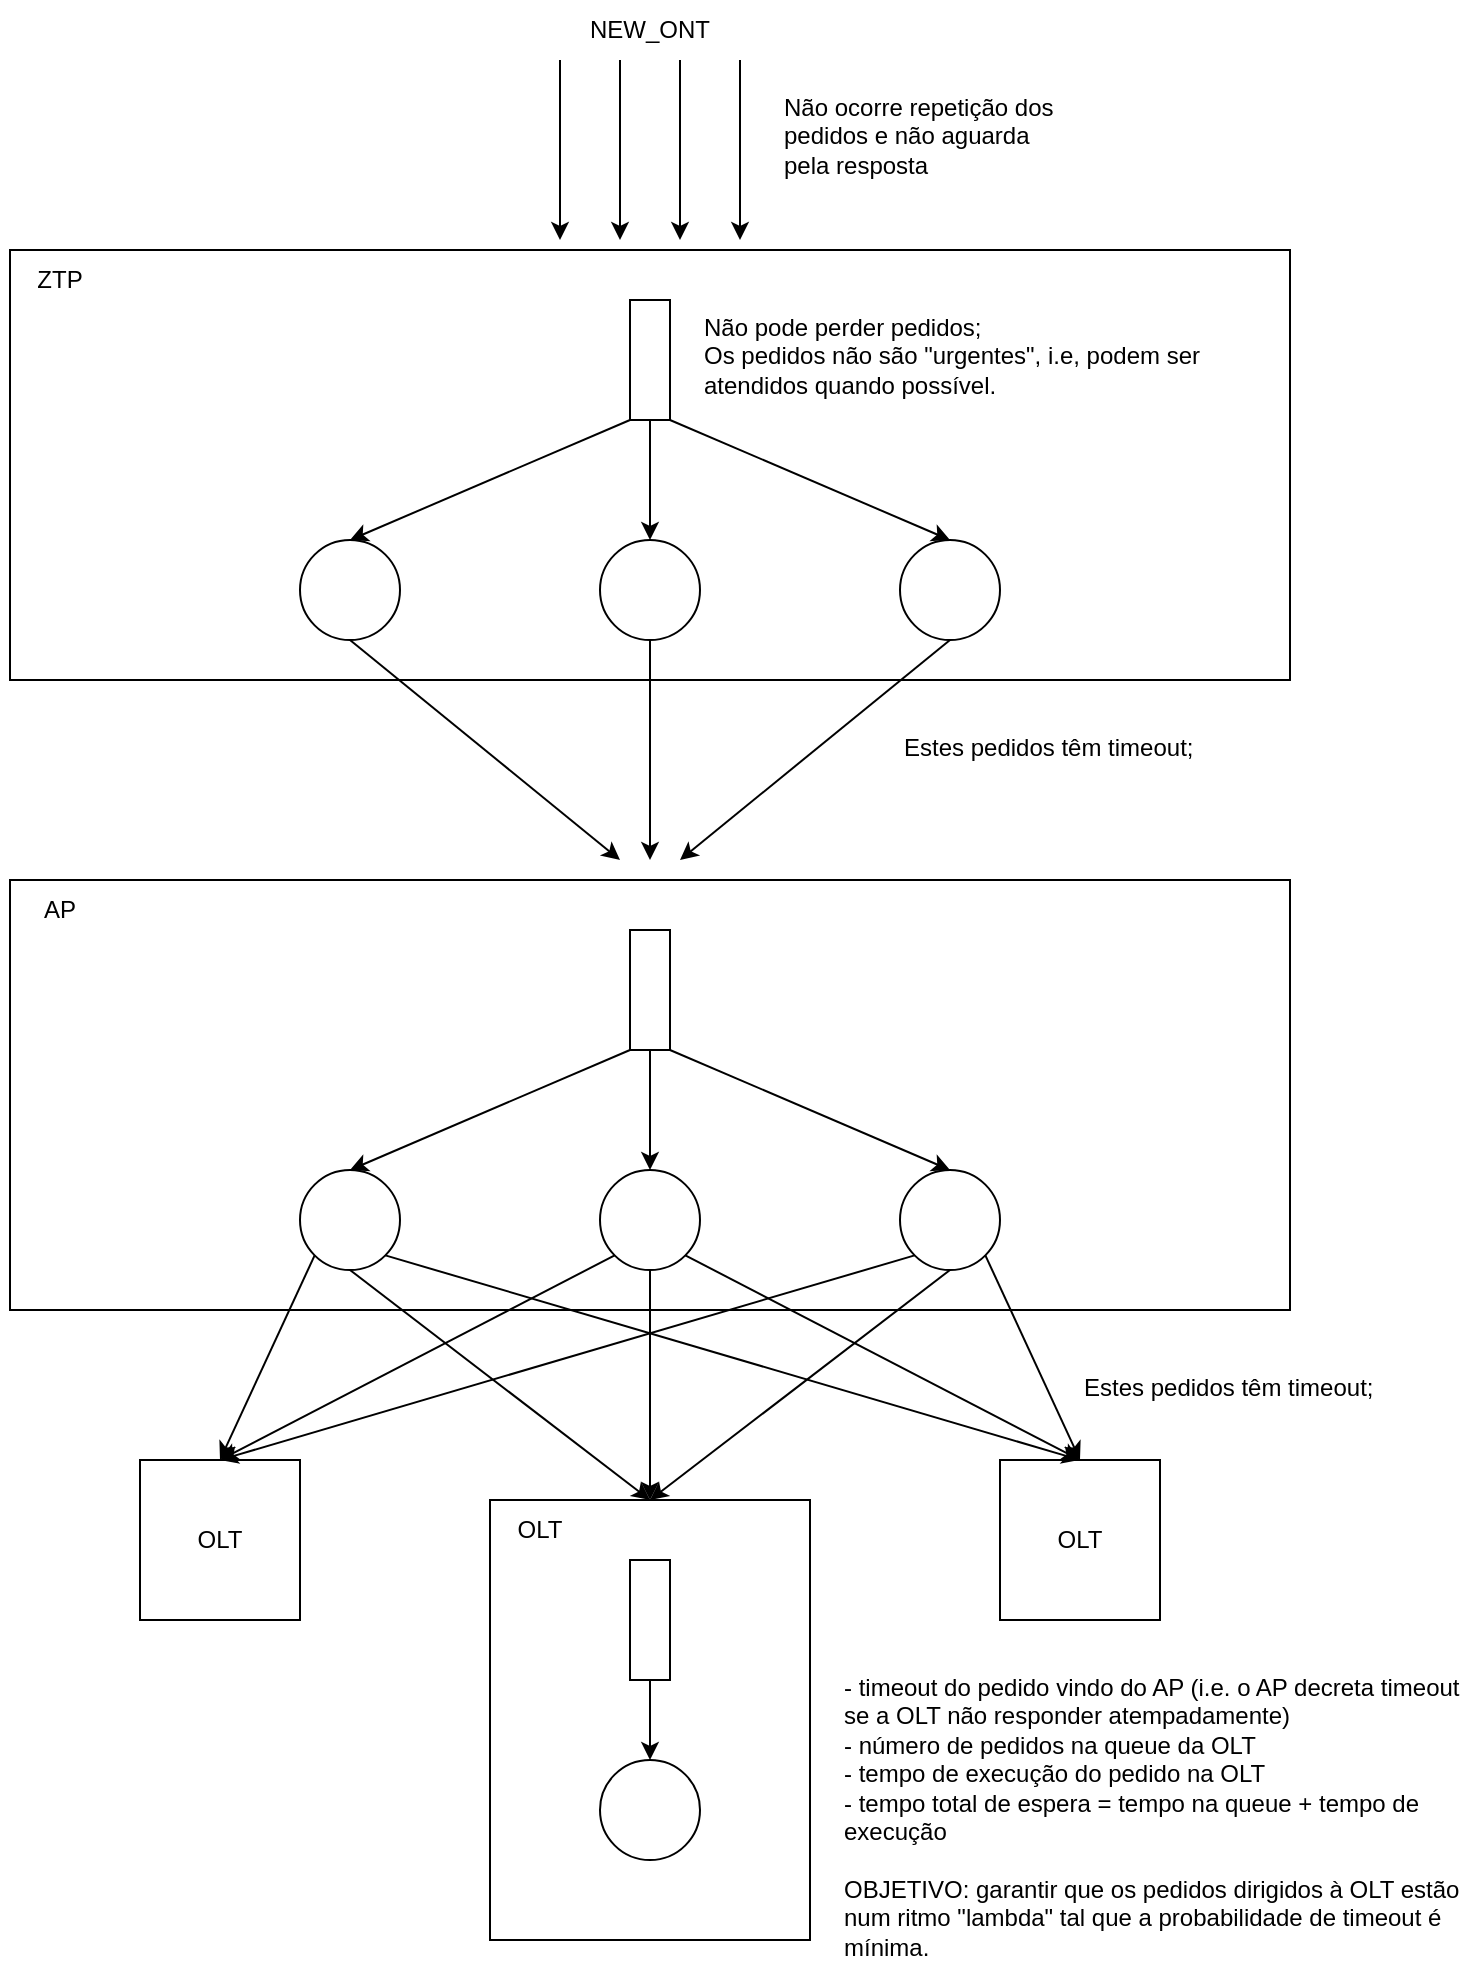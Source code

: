 <mxfile version="17.0.0" type="device"><diagram id="Z1yVknaBpmxNEHo5Dqj8" name="Page-1"><mxGraphModel dx="1351" dy="760" grid="1" gridSize="10" guides="1" tooltips="1" connect="1" arrows="1" fold="1" page="1" pageScale="1" pageWidth="850" pageHeight="1100" math="0" shadow="0"><root><mxCell id="0"/><mxCell id="1" parent="0"/><mxCell id="xl4Pxc_iC-U8vB-iXCPX-49" value="" style="rounded=0;whiteSpace=wrap;html=1;" vertex="1" parent="1"><mxGeometry x="105" y="460" width="640" height="215" as="geometry"/></mxCell><mxCell id="xl4Pxc_iC-U8vB-iXCPX-1" value="" style="rounded=0;whiteSpace=wrap;html=1;" vertex="1" parent="1"><mxGeometry x="105" y="145" width="640" height="215" as="geometry"/></mxCell><mxCell id="xl4Pxc_iC-U8vB-iXCPX-2" value="" style="endArrow=classic;html=1;rounded=0;" edge="1" parent="1"><mxGeometry width="50" height="50" relative="1" as="geometry"><mxPoint x="380" y="50" as="sourcePoint"/><mxPoint x="380" y="140" as="targetPoint"/></mxGeometry></mxCell><mxCell id="xl4Pxc_iC-U8vB-iXCPX-4" value="" style="endArrow=classic;html=1;rounded=0;" edge="1" parent="1"><mxGeometry width="50" height="50" relative="1" as="geometry"><mxPoint x="440" y="50" as="sourcePoint"/><mxPoint x="440" y="140" as="targetPoint"/></mxGeometry></mxCell><mxCell id="xl4Pxc_iC-U8vB-iXCPX-5" value="" style="endArrow=classic;html=1;rounded=0;" edge="1" parent="1"><mxGeometry width="50" height="50" relative="1" as="geometry"><mxPoint x="410" y="50" as="sourcePoint"/><mxPoint x="410" y="140" as="targetPoint"/></mxGeometry></mxCell><mxCell id="xl4Pxc_iC-U8vB-iXCPX-6" value="" style="endArrow=classic;html=1;rounded=0;" edge="1" parent="1"><mxGeometry width="50" height="50" relative="1" as="geometry"><mxPoint x="470" y="50" as="sourcePoint"/><mxPoint x="470" y="140" as="targetPoint"/></mxGeometry></mxCell><mxCell id="xl4Pxc_iC-U8vB-iXCPX-7" value="NEW_ONT" style="text;html=1;strokeColor=none;fillColor=none;align=center;verticalAlign=middle;whiteSpace=wrap;rounded=0;" vertex="1" parent="1"><mxGeometry x="395" y="20" width="60" height="30" as="geometry"/></mxCell><mxCell id="xl4Pxc_iC-U8vB-iXCPX-8" value="" style="rounded=0;whiteSpace=wrap;html=1;rotation=90;" vertex="1" parent="1"><mxGeometry x="395" y="190" width="60" height="20" as="geometry"/></mxCell><mxCell id="xl4Pxc_iC-U8vB-iXCPX-9" value="" style="ellipse;whiteSpace=wrap;html=1;aspect=fixed;" vertex="1" parent="1"><mxGeometry x="400" y="290" width="50" height="50" as="geometry"/></mxCell><mxCell id="xl4Pxc_iC-U8vB-iXCPX-10" value="" style="ellipse;whiteSpace=wrap;html=1;aspect=fixed;" vertex="1" parent="1"><mxGeometry x="550" y="290" width="50" height="50" as="geometry"/></mxCell><mxCell id="xl4Pxc_iC-U8vB-iXCPX-11" value="" style="ellipse;whiteSpace=wrap;html=1;aspect=fixed;" vertex="1" parent="1"><mxGeometry x="250" y="290" width="50" height="50" as="geometry"/></mxCell><mxCell id="xl4Pxc_iC-U8vB-iXCPX-12" value="" style="endArrow=classic;html=1;rounded=0;entryX=0.5;entryY=0;entryDx=0;entryDy=0;exitX=1;exitY=1;exitDx=0;exitDy=0;" edge="1" parent="1" source="xl4Pxc_iC-U8vB-iXCPX-8" target="xl4Pxc_iC-U8vB-iXCPX-11"><mxGeometry width="50" height="50" relative="1" as="geometry"><mxPoint x="390" y="240" as="sourcePoint"/><mxPoint x="440" y="190" as="targetPoint"/></mxGeometry></mxCell><mxCell id="xl4Pxc_iC-U8vB-iXCPX-13" value="" style="endArrow=classic;html=1;rounded=0;exitX=1;exitY=0.5;exitDx=0;exitDy=0;entryX=0.5;entryY=0;entryDx=0;entryDy=0;" edge="1" parent="1" source="xl4Pxc_iC-U8vB-iXCPX-8" target="xl4Pxc_iC-U8vB-iXCPX-9"><mxGeometry width="50" height="50" relative="1" as="geometry"><mxPoint x="390" y="240" as="sourcePoint"/><mxPoint x="440" y="190" as="targetPoint"/></mxGeometry></mxCell><mxCell id="xl4Pxc_iC-U8vB-iXCPX-14" value="" style="endArrow=classic;html=1;rounded=0;exitX=1;exitY=0;exitDx=0;exitDy=0;entryX=0.5;entryY=0;entryDx=0;entryDy=0;" edge="1" parent="1" source="xl4Pxc_iC-U8vB-iXCPX-8" target="xl4Pxc_iC-U8vB-iXCPX-10"><mxGeometry width="50" height="50" relative="1" as="geometry"><mxPoint x="450" y="240" as="sourcePoint"/><mxPoint x="500" y="190" as="targetPoint"/></mxGeometry></mxCell><mxCell id="xl4Pxc_iC-U8vB-iXCPX-17" value="" style="rounded=0;whiteSpace=wrap;html=1;rotation=90;" vertex="1" parent="1"><mxGeometry x="395" y="505" width="60" height="20" as="geometry"/></mxCell><mxCell id="xl4Pxc_iC-U8vB-iXCPX-18" value="" style="ellipse;whiteSpace=wrap;html=1;aspect=fixed;" vertex="1" parent="1"><mxGeometry x="400" y="605" width="50" height="50" as="geometry"/></mxCell><mxCell id="xl4Pxc_iC-U8vB-iXCPX-19" value="" style="ellipse;whiteSpace=wrap;html=1;aspect=fixed;" vertex="1" parent="1"><mxGeometry x="550" y="605" width="50" height="50" as="geometry"/></mxCell><mxCell id="xl4Pxc_iC-U8vB-iXCPX-20" value="" style="ellipse;whiteSpace=wrap;html=1;aspect=fixed;" vertex="1" parent="1"><mxGeometry x="250" y="605" width="50" height="50" as="geometry"/></mxCell><mxCell id="xl4Pxc_iC-U8vB-iXCPX-21" value="" style="endArrow=classic;html=1;rounded=0;entryX=0.5;entryY=0;entryDx=0;entryDy=0;exitX=1;exitY=1;exitDx=0;exitDy=0;" edge="1" parent="1" source="xl4Pxc_iC-U8vB-iXCPX-17" target="xl4Pxc_iC-U8vB-iXCPX-20"><mxGeometry width="50" height="50" relative="1" as="geometry"><mxPoint x="390" y="555" as="sourcePoint"/><mxPoint x="440" y="505" as="targetPoint"/></mxGeometry></mxCell><mxCell id="xl4Pxc_iC-U8vB-iXCPX-22" value="" style="endArrow=classic;html=1;rounded=0;exitX=1;exitY=0.5;exitDx=0;exitDy=0;entryX=0.5;entryY=0;entryDx=0;entryDy=0;" edge="1" parent="1" source="xl4Pxc_iC-U8vB-iXCPX-17" target="xl4Pxc_iC-U8vB-iXCPX-18"><mxGeometry width="50" height="50" relative="1" as="geometry"><mxPoint x="390" y="555" as="sourcePoint"/><mxPoint x="440" y="505" as="targetPoint"/></mxGeometry></mxCell><mxCell id="xl4Pxc_iC-U8vB-iXCPX-23" value="" style="endArrow=classic;html=1;rounded=0;exitX=1;exitY=0;exitDx=0;exitDy=0;entryX=0.5;entryY=0;entryDx=0;entryDy=0;" edge="1" parent="1" source="xl4Pxc_iC-U8vB-iXCPX-17" target="xl4Pxc_iC-U8vB-iXCPX-19"><mxGeometry width="50" height="50" relative="1" as="geometry"><mxPoint x="450" y="555" as="sourcePoint"/><mxPoint x="500" y="505" as="targetPoint"/></mxGeometry></mxCell><mxCell id="xl4Pxc_iC-U8vB-iXCPX-24" value="" style="endArrow=classic;html=1;rounded=0;exitX=0.5;exitY=1;exitDx=0;exitDy=0;" edge="1" parent="1" source="xl4Pxc_iC-U8vB-iXCPX-11"><mxGeometry width="50" height="50" relative="1" as="geometry"><mxPoint x="430" y="480" as="sourcePoint"/><mxPoint x="410" y="450" as="targetPoint"/></mxGeometry></mxCell><mxCell id="xl4Pxc_iC-U8vB-iXCPX-25" value="" style="endArrow=classic;html=1;rounded=0;exitX=0.5;exitY=1;exitDx=0;exitDy=0;" edge="1" parent="1" source="xl4Pxc_iC-U8vB-iXCPX-9"><mxGeometry width="50" height="50" relative="1" as="geometry"><mxPoint x="430" y="480" as="sourcePoint"/><mxPoint x="425" y="450" as="targetPoint"/></mxGeometry></mxCell><mxCell id="xl4Pxc_iC-U8vB-iXCPX-26" value="" style="endArrow=classic;html=1;rounded=0;exitX=0.5;exitY=1;exitDx=0;exitDy=0;" edge="1" parent="1" source="xl4Pxc_iC-U8vB-iXCPX-10"><mxGeometry width="50" height="50" relative="1" as="geometry"><mxPoint x="430" y="480" as="sourcePoint"/><mxPoint x="440" y="450" as="targetPoint"/></mxGeometry></mxCell><mxCell id="xl4Pxc_iC-U8vB-iXCPX-27" value="OLT" style="whiteSpace=wrap;html=1;aspect=fixed;" vertex="1" parent="1"><mxGeometry x="170" y="750" width="80" height="80" as="geometry"/></mxCell><mxCell id="xl4Pxc_iC-U8vB-iXCPX-28" value="OLT" style="whiteSpace=wrap;html=1;aspect=fixed;" vertex="1" parent="1"><mxGeometry x="600" y="750" width="80" height="80" as="geometry"/></mxCell><mxCell id="xl4Pxc_iC-U8vB-iXCPX-29" value="" style="rounded=0;whiteSpace=wrap;html=1;" vertex="1" parent="1"><mxGeometry x="345" y="770" width="160" height="220" as="geometry"/></mxCell><mxCell id="xl4Pxc_iC-U8vB-iXCPX-30" value="" style="rounded=0;whiteSpace=wrap;html=1;rotation=90;" vertex="1" parent="1"><mxGeometry x="395" y="820" width="60" height="20" as="geometry"/></mxCell><mxCell id="xl4Pxc_iC-U8vB-iXCPX-31" value="" style="ellipse;whiteSpace=wrap;html=1;aspect=fixed;" vertex="1" parent="1"><mxGeometry x="400" y="900" width="50" height="50" as="geometry"/></mxCell><mxCell id="xl4Pxc_iC-U8vB-iXCPX-32" value="" style="endArrow=classic;html=1;rounded=0;exitX=1;exitY=0.5;exitDx=0;exitDy=0;entryX=0.5;entryY=0;entryDx=0;entryDy=0;" edge="1" parent="1" source="xl4Pxc_iC-U8vB-iXCPX-30" target="xl4Pxc_iC-U8vB-iXCPX-31"><mxGeometry width="50" height="50" relative="1" as="geometry"><mxPoint x="430" y="910" as="sourcePoint"/><mxPoint x="480" y="860" as="targetPoint"/></mxGeometry></mxCell><mxCell id="xl4Pxc_iC-U8vB-iXCPX-33" value="" style="endArrow=classic;html=1;rounded=0;exitX=0;exitY=1;exitDx=0;exitDy=0;entryX=0.5;entryY=0;entryDx=0;entryDy=0;" edge="1" parent="1" source="xl4Pxc_iC-U8vB-iXCPX-20" target="xl4Pxc_iC-U8vB-iXCPX-27"><mxGeometry width="50" height="50" relative="1" as="geometry"><mxPoint x="430" y="790" as="sourcePoint"/><mxPoint x="480" y="740" as="targetPoint"/></mxGeometry></mxCell><mxCell id="xl4Pxc_iC-U8vB-iXCPX-36" value="" style="endArrow=classic;html=1;rounded=0;exitX=0.5;exitY=1;exitDx=0;exitDy=0;entryX=0.5;entryY=0;entryDx=0;entryDy=0;" edge="1" parent="1" source="xl4Pxc_iC-U8vB-iXCPX-20" target="xl4Pxc_iC-U8vB-iXCPX-29"><mxGeometry width="50" height="50" relative="1" as="geometry"><mxPoint x="430" y="790" as="sourcePoint"/><mxPoint x="480" y="740" as="targetPoint"/></mxGeometry></mxCell><mxCell id="xl4Pxc_iC-U8vB-iXCPX-37" value="" style="endArrow=classic;html=1;rounded=0;exitX=1;exitY=1;exitDx=0;exitDy=0;entryX=0.5;entryY=0;entryDx=0;entryDy=0;" edge="1" parent="1" source="xl4Pxc_iC-U8vB-iXCPX-20" target="xl4Pxc_iC-U8vB-iXCPX-28"><mxGeometry width="50" height="50" relative="1" as="geometry"><mxPoint x="430" y="790" as="sourcePoint"/><mxPoint x="480" y="740" as="targetPoint"/></mxGeometry></mxCell><mxCell id="xl4Pxc_iC-U8vB-iXCPX-38" value="" style="endArrow=classic;html=1;rounded=0;exitX=0;exitY=1;exitDx=0;exitDy=0;entryX=0.5;entryY=0;entryDx=0;entryDy=0;" edge="1" parent="1" source="xl4Pxc_iC-U8vB-iXCPX-18" target="xl4Pxc_iC-U8vB-iXCPX-27"><mxGeometry width="50" height="50" relative="1" as="geometry"><mxPoint x="430" y="790" as="sourcePoint"/><mxPoint x="480" y="740" as="targetPoint"/></mxGeometry></mxCell><mxCell id="xl4Pxc_iC-U8vB-iXCPX-39" value="" style="endArrow=classic;html=1;rounded=0;exitX=0.5;exitY=1;exitDx=0;exitDy=0;entryX=0.5;entryY=0;entryDx=0;entryDy=0;" edge="1" parent="1" source="xl4Pxc_iC-U8vB-iXCPX-18" target="xl4Pxc_iC-U8vB-iXCPX-29"><mxGeometry width="50" height="50" relative="1" as="geometry"><mxPoint x="430" y="790" as="sourcePoint"/><mxPoint x="480" y="740" as="targetPoint"/></mxGeometry></mxCell><mxCell id="xl4Pxc_iC-U8vB-iXCPX-40" value="" style="endArrow=classic;html=1;rounded=0;exitX=1;exitY=1;exitDx=0;exitDy=0;entryX=0.5;entryY=0;entryDx=0;entryDy=0;" edge="1" parent="1" source="xl4Pxc_iC-U8vB-iXCPX-18" target="xl4Pxc_iC-U8vB-iXCPX-28"><mxGeometry width="50" height="50" relative="1" as="geometry"><mxPoint x="430" y="790" as="sourcePoint"/><mxPoint x="480" y="740" as="targetPoint"/></mxGeometry></mxCell><mxCell id="xl4Pxc_iC-U8vB-iXCPX-41" value="" style="endArrow=classic;html=1;rounded=0;exitX=0;exitY=1;exitDx=0;exitDy=0;entryX=0.5;entryY=0;entryDx=0;entryDy=0;" edge="1" parent="1" source="xl4Pxc_iC-U8vB-iXCPX-19" target="xl4Pxc_iC-U8vB-iXCPX-27"><mxGeometry width="50" height="50" relative="1" as="geometry"><mxPoint x="430" y="790" as="sourcePoint"/><mxPoint x="480" y="740" as="targetPoint"/></mxGeometry></mxCell><mxCell id="xl4Pxc_iC-U8vB-iXCPX-42" value="" style="endArrow=classic;html=1;rounded=0;exitX=0.5;exitY=1;exitDx=0;exitDy=0;entryX=0.5;entryY=0;entryDx=0;entryDy=0;" edge="1" parent="1" source="xl4Pxc_iC-U8vB-iXCPX-19" target="xl4Pxc_iC-U8vB-iXCPX-29"><mxGeometry width="50" height="50" relative="1" as="geometry"><mxPoint x="430" y="790" as="sourcePoint"/><mxPoint x="480" y="740" as="targetPoint"/></mxGeometry></mxCell><mxCell id="xl4Pxc_iC-U8vB-iXCPX-43" value="" style="endArrow=classic;html=1;rounded=0;exitX=1;exitY=1;exitDx=0;exitDy=0;entryX=0.5;entryY=0;entryDx=0;entryDy=0;" edge="1" parent="1" source="xl4Pxc_iC-U8vB-iXCPX-19" target="xl4Pxc_iC-U8vB-iXCPX-28"><mxGeometry width="50" height="50" relative="1" as="geometry"><mxPoint x="430" y="790" as="sourcePoint"/><mxPoint x="480" y="740" as="targetPoint"/></mxGeometry></mxCell><mxCell id="xl4Pxc_iC-U8vB-iXCPX-44" value="OLT" style="text;html=1;strokeColor=none;fillColor=none;align=center;verticalAlign=middle;whiteSpace=wrap;rounded=0;" vertex="1" parent="1"><mxGeometry x="340" y="770" width="60" height="30" as="geometry"/></mxCell><mxCell id="xl4Pxc_iC-U8vB-iXCPX-45" value="Não ocorre repetição dos pedidos e não aguarda pela resposta" style="text;html=1;strokeColor=none;fillColor=none;align=left;verticalAlign=top;whiteSpace=wrap;rounded=0;" vertex="1" parent="1"><mxGeometry x="490" y="60" width="150" height="60" as="geometry"/></mxCell><mxCell id="xl4Pxc_iC-U8vB-iXCPX-47" value="Não pode perder pedidos;&lt;br&gt;Os pedidos não são &quot;urgentes&quot;, i.e, podem ser atendidos quando possível." style="text;html=1;strokeColor=none;fillColor=none;align=left;verticalAlign=top;whiteSpace=wrap;rounded=0;" vertex="1" parent="1"><mxGeometry x="450" y="170" width="280" height="60" as="geometry"/></mxCell><mxCell id="xl4Pxc_iC-U8vB-iXCPX-48" value="ZTP" style="text;html=1;strokeColor=none;fillColor=none;align=center;verticalAlign=middle;whiteSpace=wrap;rounded=0;" vertex="1" parent="1"><mxGeometry x="100" y="145" width="60" height="30" as="geometry"/></mxCell><mxCell id="xl4Pxc_iC-U8vB-iXCPX-50" value="AP" style="text;html=1;strokeColor=none;fillColor=none;align=center;verticalAlign=middle;whiteSpace=wrap;rounded=0;" vertex="1" parent="1"><mxGeometry x="100" y="460" width="60" height="30" as="geometry"/></mxCell><mxCell id="xl4Pxc_iC-U8vB-iXCPX-51" value="Estes pedidos têm timeout;" style="text;html=1;strokeColor=none;fillColor=none;align=left;verticalAlign=top;whiteSpace=wrap;rounded=0;" vertex="1" parent="1"><mxGeometry x="550" y="380" width="150" height="30" as="geometry"/></mxCell><mxCell id="xl4Pxc_iC-U8vB-iXCPX-52" value="Estes pedidos têm timeout;" style="text;html=1;strokeColor=none;fillColor=none;align=left;verticalAlign=top;whiteSpace=wrap;rounded=0;" vertex="1" parent="1"><mxGeometry x="640" y="700" width="150" height="30" as="geometry"/></mxCell><mxCell id="xl4Pxc_iC-U8vB-iXCPX-53" value="- timeout do pedido vindo do AP (i.e. o AP decreta timeout se a OLT não responder atempadamente)&lt;br&gt;- número de pedidos na queue da OLT&lt;br&gt;- tempo de execução do pedido na OLT&lt;br&gt;- tempo total de espera = tempo na queue + tempo de execução&lt;br&gt;&lt;br&gt;OBJETIVO: garantir que os pedidos dirigidos à OLT estão num ritmo &quot;lambda&quot; tal que a probabilidade de timeout é mínima." style="text;html=1;strokeColor=none;fillColor=none;align=left;verticalAlign=top;whiteSpace=wrap;rounded=0;" vertex="1" parent="1"><mxGeometry x="520" y="850" width="320" height="140" as="geometry"/></mxCell></root></mxGraphModel></diagram></mxfile>
